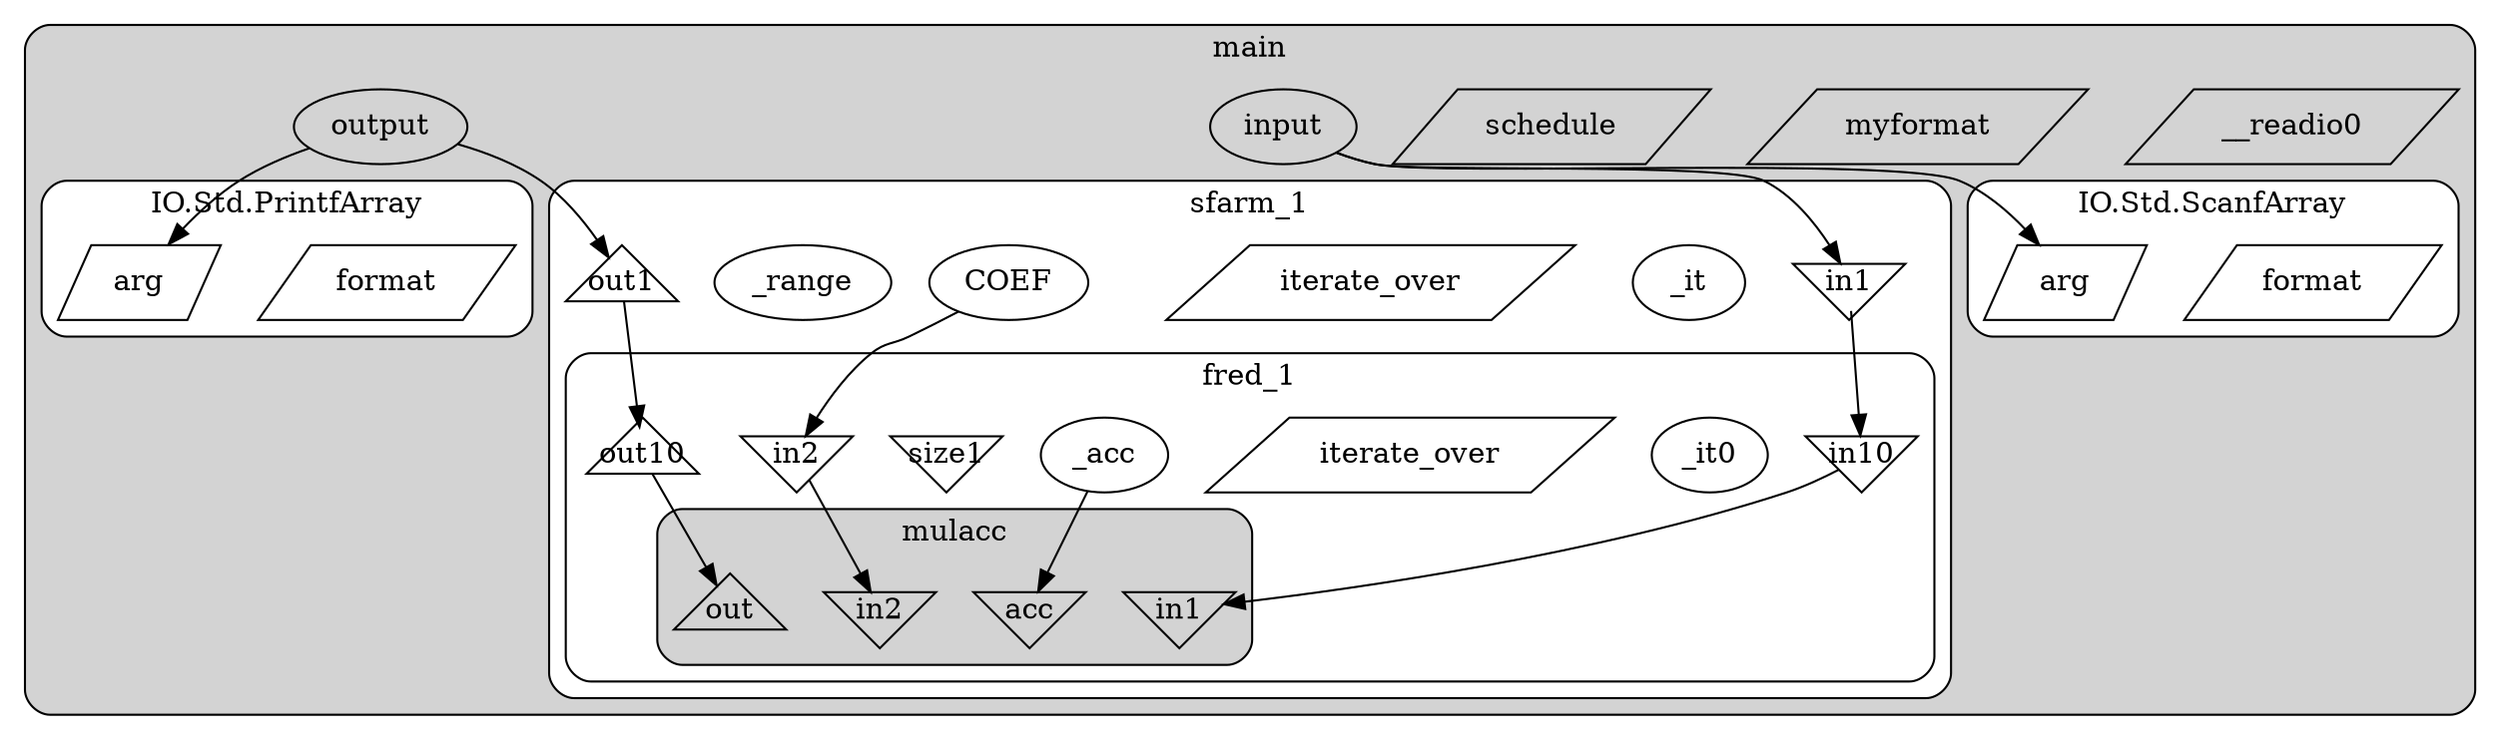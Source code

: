 digraph G {
subgraph cluster_0 {
style="rounded,filled";
label="main";
fillcolor="lightgrey";
subgraph cluster_1 {
style="rounded,filled";
label="sfarm_1";
fillcolor="white";
subgraph cluster_2 {
style="rounded,filled";
label="fred_1";
fillcolor="white";
subgraph cluster_3 {
style="rounded,filled";
label="mulacc";
fillcolor="lightgrey";
n4[shape="invtriangle",fixedsize="shape",label="in2"];
n5[shape="invtriangle",fixedsize="shape",label="in1"];
n6[shape="triangle",fixedsize="shape",label="out"];
n7[shape="invtriangle",fixedsize="shape",label="acc"];

}
n8[shape="triangle",fixedsize="shape",label="out10"];
n9[shape="ellipse",label="_it0"];
n10[shape="parallelogram",label="iterate_over"];
n11[shape="ellipse",label="_acc"];
n12[shape="invtriangle",fixedsize="shape",label="size1"];
n13[shape="invtriangle",fixedsize="shape",label="in2"];
n14[shape="invtriangle",fixedsize="shape",label="in10"];
n14 -> n5;
n13 -> n4;
n11 -> n7;
n8 -> n6;

}
n15[shape="triangle",fixedsize="shape",label="out1"];
n16[shape="ellipse",label="_it"];
n17[shape="parallelogram",label="iterate_over"];
n18[shape="ellipse",label="COEF"];
n19[shape="ellipse",label="_range"];
n20[shape="invtriangle",fixedsize="shape",label="in1"];
n20 -> n14;
n18 -> n13;
n15 -> n8;

}
subgraph cluster_21 {
style="rounded,filled";
label="IO.Std.ScanfArray";
fillcolor="white";
n22[shape="parallelogram",label="format"];
n23[shape="parallelogram",label="arg"];

}
subgraph cluster_24 {
style="rounded,filled";
label="IO.Std.PrintfArray";
fillcolor="white";
n25[shape="parallelogram",label="format"];
n26[shape="parallelogram",label="arg"];

}
n27[shape="parallelogram",label="__readio0"];
n28[shape="parallelogram",label="myformat"];
n29[shape="parallelogram",label="schedule"];
n30[shape="ellipse",label="input"];
n31[shape="ellipse",label="output"];
n30 -> n20;
n31 -> n15;
n30 -> n23;
n31 -> n26;

}

}
